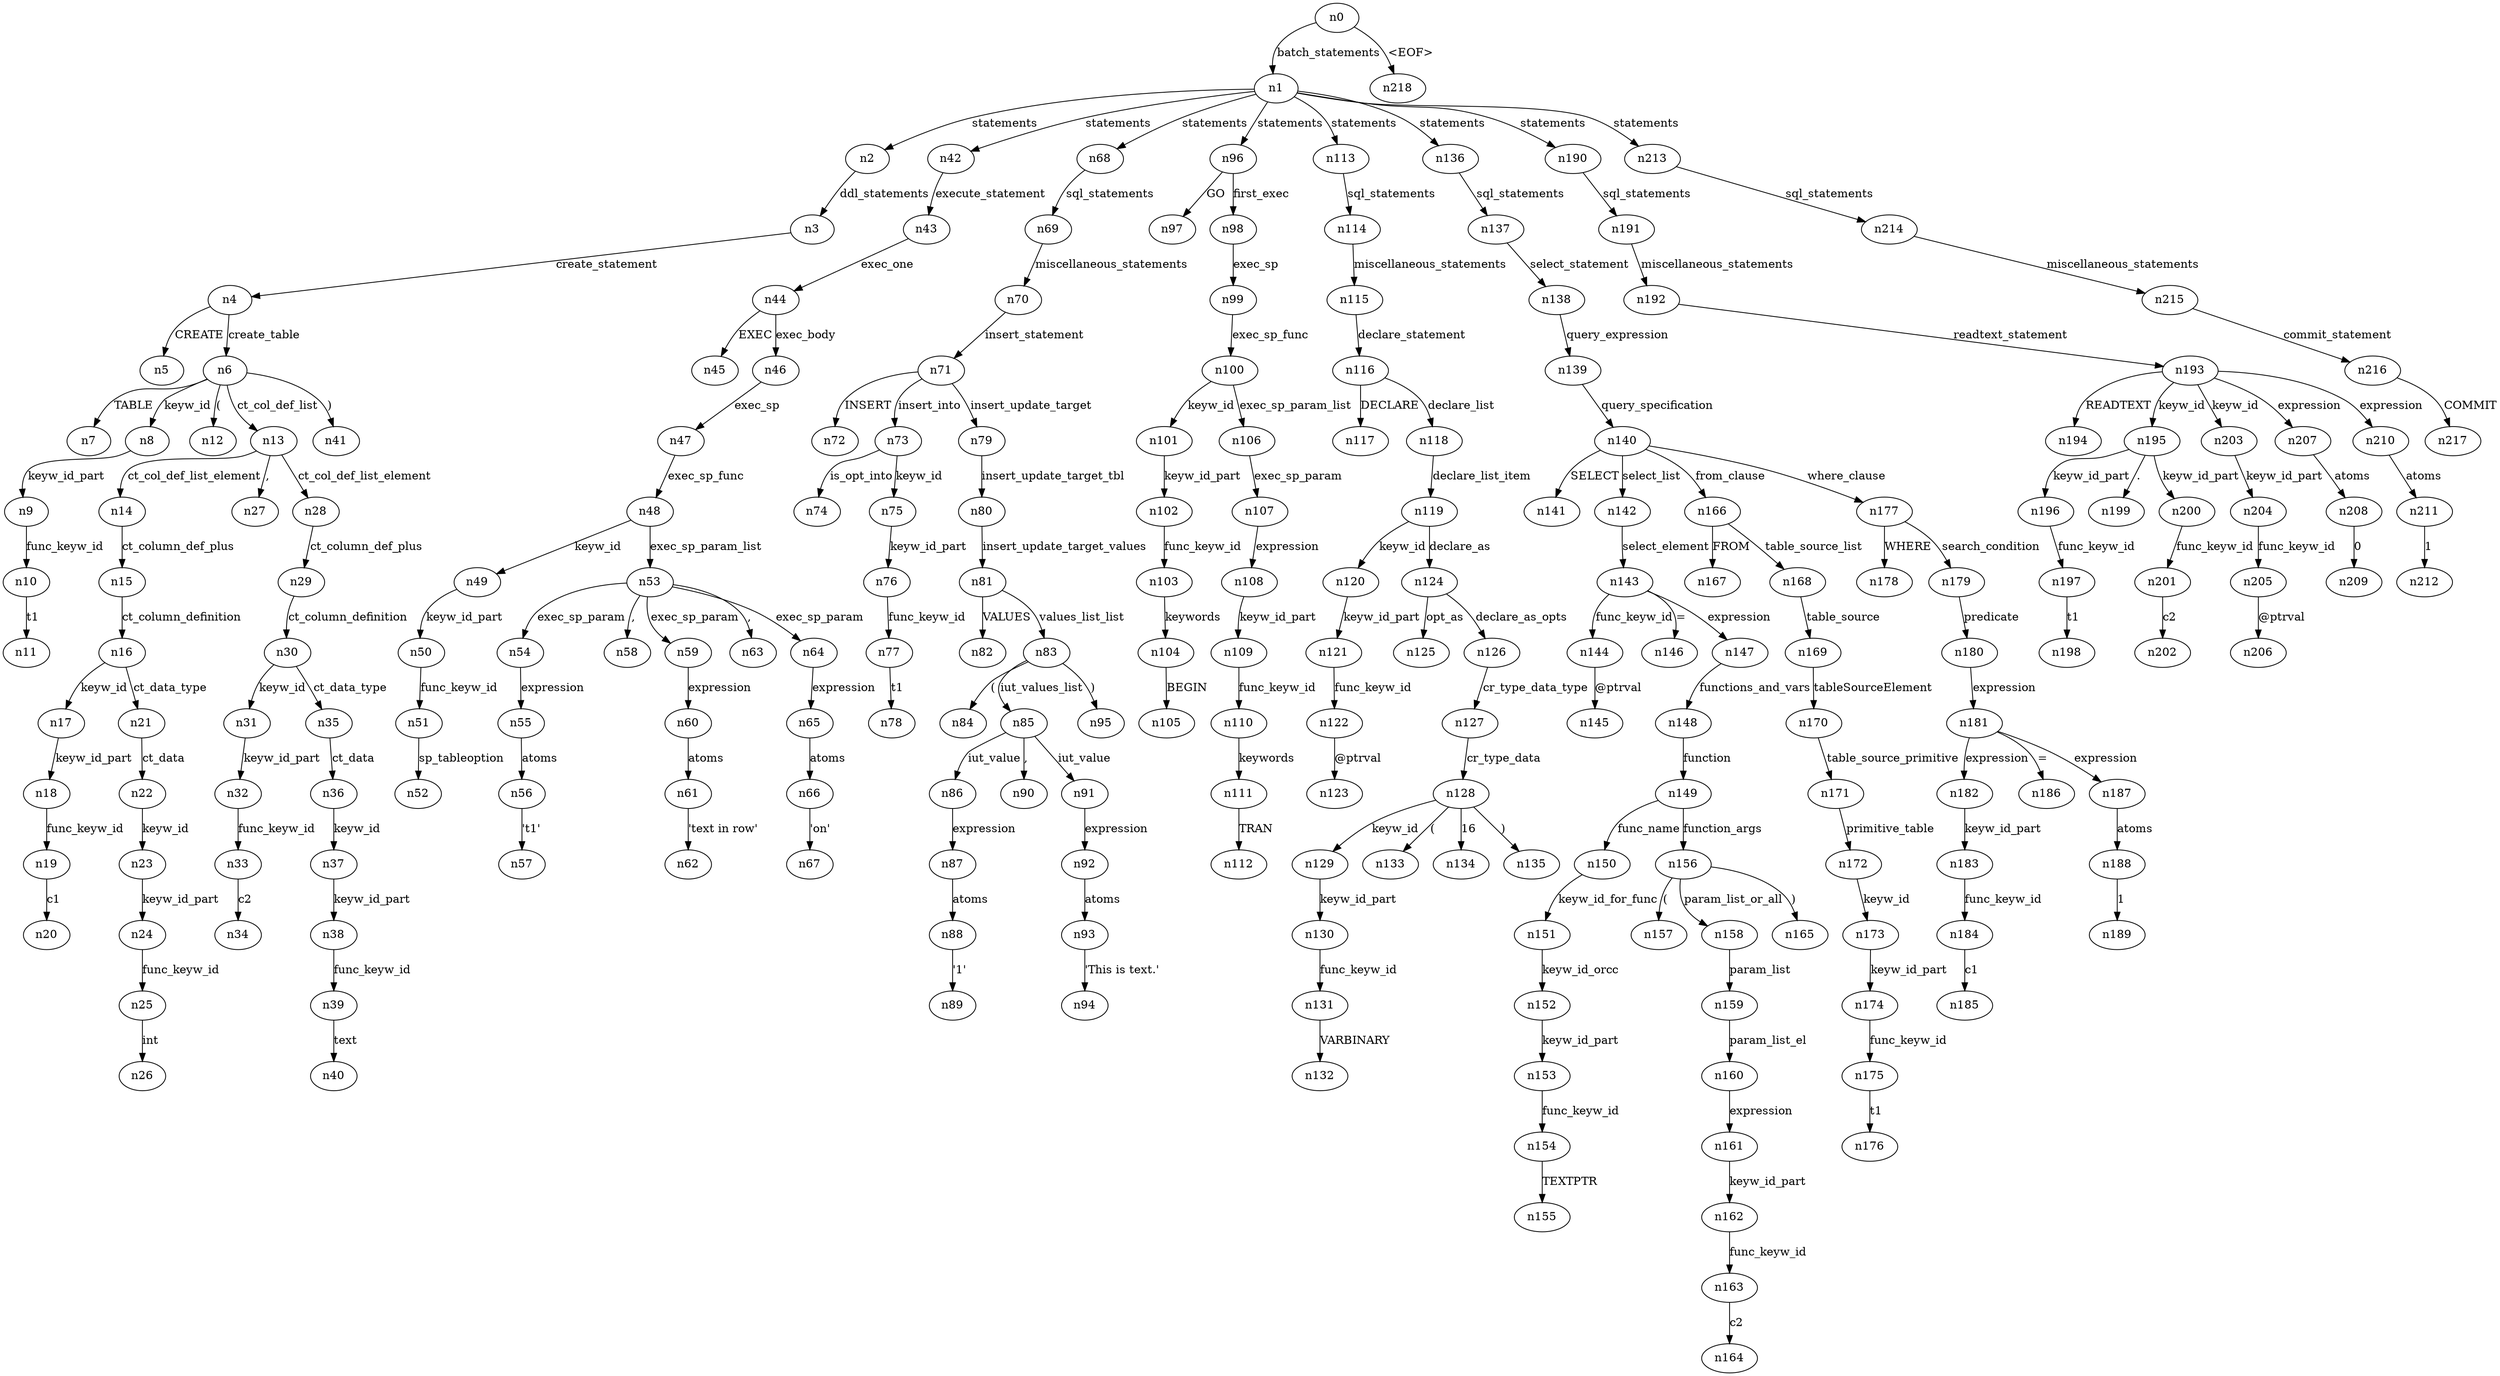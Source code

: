 digraph ParseTree {
  n0 -> n1 [label="batch_statements"];
  n1 -> n2 [label="statements"];
  n2 -> n3 [label="ddl_statements"];
  n3 -> n4 [label="create_statement"];
  n4 -> n5 [label="CREATE"];
  n4 -> n6 [label="create_table"];
  n6 -> n7 [label="TABLE"];
  n6 -> n8 [label="keyw_id"];
  n8 -> n9 [label="keyw_id_part"];
  n9 -> n10 [label="func_keyw_id"];
  n10 -> n11 [label="t1"];
  n6 -> n12 [label="("];
  n6 -> n13 [label="ct_col_def_list"];
  n13 -> n14 [label="ct_col_def_list_element"];
  n14 -> n15 [label="ct_column_def_plus"];
  n15 -> n16 [label="ct_column_definition"];
  n16 -> n17 [label="keyw_id"];
  n17 -> n18 [label="keyw_id_part"];
  n18 -> n19 [label="func_keyw_id"];
  n19 -> n20 [label="c1"];
  n16 -> n21 [label="ct_data_type"];
  n21 -> n22 [label="ct_data"];
  n22 -> n23 [label="keyw_id"];
  n23 -> n24 [label="keyw_id_part"];
  n24 -> n25 [label="func_keyw_id"];
  n25 -> n26 [label="int"];
  n13 -> n27 [label=","];
  n13 -> n28 [label="ct_col_def_list_element"];
  n28 -> n29 [label="ct_column_def_plus"];
  n29 -> n30 [label="ct_column_definition"];
  n30 -> n31 [label="keyw_id"];
  n31 -> n32 [label="keyw_id_part"];
  n32 -> n33 [label="func_keyw_id"];
  n33 -> n34 [label="c2"];
  n30 -> n35 [label="ct_data_type"];
  n35 -> n36 [label="ct_data"];
  n36 -> n37 [label="keyw_id"];
  n37 -> n38 [label="keyw_id_part"];
  n38 -> n39 [label="func_keyw_id"];
  n39 -> n40 [label="text"];
  n6 -> n41 [label=")"];
  n1 -> n42 [label="statements"];
  n42 -> n43 [label="execute_statement"];
  n43 -> n44 [label="exec_one"];
  n44 -> n45 [label="EXEC"];
  n44 -> n46 [label="exec_body"];
  n46 -> n47 [label="exec_sp"];
  n47 -> n48 [label="exec_sp_func"];
  n48 -> n49 [label="keyw_id"];
  n49 -> n50 [label="keyw_id_part"];
  n50 -> n51 [label="func_keyw_id"];
  n51 -> n52 [label="sp_tableoption"];
  n48 -> n53 [label="exec_sp_param_list"];
  n53 -> n54 [label="exec_sp_param"];
  n54 -> n55 [label="expression"];
  n55 -> n56 [label="atoms"];
  n56 -> n57 [label="'t1'"];
  n53 -> n58 [label=","];
  n53 -> n59 [label="exec_sp_param"];
  n59 -> n60 [label="expression"];
  n60 -> n61 [label="atoms"];
  n61 -> n62 [label="'text in row'"];
  n53 -> n63 [label=","];
  n53 -> n64 [label="exec_sp_param"];
  n64 -> n65 [label="expression"];
  n65 -> n66 [label="atoms"];
  n66 -> n67 [label="'on'"];
  n1 -> n68 [label="statements"];
  n68 -> n69 [label="sql_statements"];
  n69 -> n70 [label="miscellaneous_statements"];
  n70 -> n71 [label="insert_statement"];
  n71 -> n72 [label="INSERT"];
  n71 -> n73 [label="insert_into"];
  n73 -> n74 [label="is_opt_into"];
  n73 -> n75 [label="keyw_id"];
  n75 -> n76 [label="keyw_id_part"];
  n76 -> n77 [label="func_keyw_id"];
  n77 -> n78 [label="t1"];
  n71 -> n79 [label="insert_update_target"];
  n79 -> n80 [label="insert_update_target_tbl"];
  n80 -> n81 [label="insert_update_target_values"];
  n81 -> n82 [label="VALUES"];
  n81 -> n83 [label="values_list_list"];
  n83 -> n84 [label="("];
  n83 -> n85 [label="iut_values_list"];
  n85 -> n86 [label="iut_value"];
  n86 -> n87 [label="expression"];
  n87 -> n88 [label="atoms"];
  n88 -> n89 [label="'1'"];
  n85 -> n90 [label=","];
  n85 -> n91 [label="iut_value"];
  n91 -> n92 [label="expression"];
  n92 -> n93 [label="atoms"];
  n93 -> n94 [label="'This is text.'"];
  n83 -> n95 [label=")"];
  n1 -> n96 [label="statements"];
  n96 -> n97 [label="GO"];
  n96 -> n98 [label="first_exec"];
  n98 -> n99 [label="exec_sp"];
  n99 -> n100 [label="exec_sp_func"];
  n100 -> n101 [label="keyw_id"];
  n101 -> n102 [label="keyw_id_part"];
  n102 -> n103 [label="func_keyw_id"];
  n103 -> n104 [label="keywords"];
  n104 -> n105 [label="BEGIN"];
  n100 -> n106 [label="exec_sp_param_list"];
  n106 -> n107 [label="exec_sp_param"];
  n107 -> n108 [label="expression"];
  n108 -> n109 [label="keyw_id_part"];
  n109 -> n110 [label="func_keyw_id"];
  n110 -> n111 [label="keywords"];
  n111 -> n112 [label="TRAN"];
  n1 -> n113 [label="statements"];
  n113 -> n114 [label="sql_statements"];
  n114 -> n115 [label="miscellaneous_statements"];
  n115 -> n116 [label="declare_statement"];
  n116 -> n117 [label="DECLARE"];
  n116 -> n118 [label="declare_list"];
  n118 -> n119 [label="declare_list_item"];
  n119 -> n120 [label="keyw_id"];
  n120 -> n121 [label="keyw_id_part"];
  n121 -> n122 [label="func_keyw_id"];
  n122 -> n123 [label="@ptrval"];
  n119 -> n124 [label="declare_as"];
  n124 -> n125 [label="opt_as"];
  n124 -> n126 [label="declare_as_opts"];
  n126 -> n127 [label="cr_type_data_type"];
  n127 -> n128 [label="cr_type_data"];
  n128 -> n129 [label="keyw_id"];
  n129 -> n130 [label="keyw_id_part"];
  n130 -> n131 [label="func_keyw_id"];
  n131 -> n132 [label="VARBINARY"];
  n128 -> n133 [label="("];
  n128 -> n134 [label="16"];
  n128 -> n135 [label=")"];
  n1 -> n136 [label="statements"];
  n136 -> n137 [label="sql_statements"];
  n137 -> n138 [label="select_statement"];
  n138 -> n139 [label="query_expression"];
  n139 -> n140 [label="query_specification"];
  n140 -> n141 [label="SELECT"];
  n140 -> n142 [label="select_list"];
  n142 -> n143 [label="select_element"];
  n143 -> n144 [label="func_keyw_id"];
  n144 -> n145 [label="@ptrval"];
  n143 -> n146 [label="="];
  n143 -> n147 [label="expression"];
  n147 -> n148 [label="functions_and_vars"];
  n148 -> n149 [label="function"];
  n149 -> n150 [label="func_name"];
  n150 -> n151 [label="keyw_id_for_func"];
  n151 -> n152 [label="keyw_id_orcc"];
  n152 -> n153 [label="keyw_id_part"];
  n153 -> n154 [label="func_keyw_id"];
  n154 -> n155 [label="TEXTPTR"];
  n149 -> n156 [label="function_args"];
  n156 -> n157 [label="("];
  n156 -> n158 [label="param_list_or_all"];
  n158 -> n159 [label="param_list"];
  n159 -> n160 [label="param_list_el"];
  n160 -> n161 [label="expression"];
  n161 -> n162 [label="keyw_id_part"];
  n162 -> n163 [label="func_keyw_id"];
  n163 -> n164 [label="c2"];
  n156 -> n165 [label=")"];
  n140 -> n166 [label="from_clause"];
  n166 -> n167 [label="FROM"];
  n166 -> n168 [label="table_source_list"];
  n168 -> n169 [label="table_source"];
  n169 -> n170 [label="tableSourceElement"];
  n170 -> n171 [label="table_source_primitive"];
  n171 -> n172 [label="primitive_table"];
  n172 -> n173 [label="keyw_id"];
  n173 -> n174 [label="keyw_id_part"];
  n174 -> n175 [label="func_keyw_id"];
  n175 -> n176 [label="t1"];
  n140 -> n177 [label="where_clause"];
  n177 -> n178 [label="WHERE"];
  n177 -> n179 [label="search_condition"];
  n179 -> n180 [label="predicate"];
  n180 -> n181 [label="expression"];
  n181 -> n182 [label="expression"];
  n182 -> n183 [label="keyw_id_part"];
  n183 -> n184 [label="func_keyw_id"];
  n184 -> n185 [label="c1"];
  n181 -> n186 [label="="];
  n181 -> n187 [label="expression"];
  n187 -> n188 [label="atoms"];
  n188 -> n189 [label="1"];
  n1 -> n190 [label="statements"];
  n190 -> n191 [label="sql_statements"];
  n191 -> n192 [label="miscellaneous_statements"];
  n192 -> n193 [label="readtext_statement"];
  n193 -> n194 [label="READTEXT"];
  n193 -> n195 [label="keyw_id"];
  n195 -> n196 [label="keyw_id_part"];
  n196 -> n197 [label="func_keyw_id"];
  n197 -> n198 [label="t1"];
  n195 -> n199 [label="."];
  n195 -> n200 [label="keyw_id_part"];
  n200 -> n201 [label="func_keyw_id"];
  n201 -> n202 [label="c2"];
  n193 -> n203 [label="keyw_id"];
  n203 -> n204 [label="keyw_id_part"];
  n204 -> n205 [label="func_keyw_id"];
  n205 -> n206 [label="@ptrval"];
  n193 -> n207 [label="expression"];
  n207 -> n208 [label="atoms"];
  n208 -> n209 [label="0"];
  n193 -> n210 [label="expression"];
  n210 -> n211 [label="atoms"];
  n211 -> n212 [label="1"];
  n1 -> n213 [label="statements"];
  n213 -> n214 [label="sql_statements"];
  n214 -> n215 [label="miscellaneous_statements"];
  n215 -> n216 [label="commit_statement"];
  n216 -> n217 [label="COMMIT"];
  n0 -> n218 [label="<EOF>"];
}